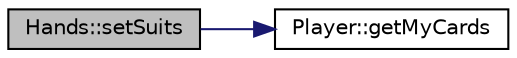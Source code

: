 digraph "Hands::setSuits"
{
 // LATEX_PDF_SIZE
  edge [fontname="Helvetica",fontsize="10",labelfontname="Helvetica",labelfontsize="10"];
  node [fontname="Helvetica",fontsize="10",shape=record];
  rankdir="LR";
  Node1 [label="Hands::setSuits",height=0.2,width=0.4,color="black", fillcolor="grey75", style="filled", fontcolor="black",tooltip=" "];
  Node1 -> Node2 [color="midnightblue",fontsize="10",style="solid"];
  Node2 [label="Player::getMyCards",height=0.2,width=0.4,color="black", fillcolor="white", style="filled",URL="$class_player.html#a9afc0a5766859c6c08f5875aaf4d2e19",tooltip=" "];
}
